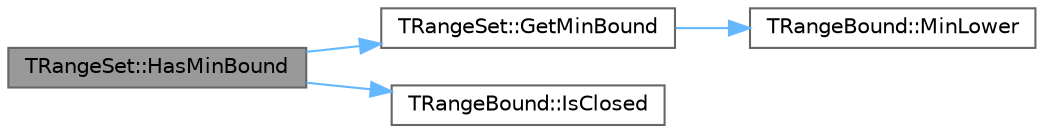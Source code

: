 digraph "TRangeSet::HasMinBound"
{
 // INTERACTIVE_SVG=YES
 // LATEX_PDF_SIZE
  bgcolor="transparent";
  edge [fontname=Helvetica,fontsize=10,labelfontname=Helvetica,labelfontsize=10];
  node [fontname=Helvetica,fontsize=10,shape=box,height=0.2,width=0.4];
  rankdir="LR";
  Node1 [id="Node000001",label="TRangeSet::HasMinBound",height=0.2,width=0.4,color="gray40", fillcolor="grey60", style="filled", fontcolor="black",tooltip="Checks whether the range has a lowest bound."];
  Node1 -> Node2 [id="edge1_Node000001_Node000002",color="steelblue1",style="solid",tooltip=" "];
  Node2 [id="Node000002",label="TRangeSet::GetMinBound",height=0.2,width=0.4,color="grey40", fillcolor="white", style="filled",URL="$df/df2/classTRangeSet.html#a39bc5ca248463ed09ac6cecad8a08509",tooltip="Gets the range set's lowest bound."];
  Node2 -> Node3 [id="edge2_Node000002_Node000003",color="steelblue1",style="solid",tooltip=" "];
  Node3 [id="Node000003",label="TRangeBound::MinLower",height=0.2,width=0.4,color="grey40", fillcolor="white", style="filled",URL="$dc/d71/classTRangeBound.html#a1ecb60800c30deb1d4e93d3ec7d93775",tooltip="Returns the lesser of two lower bounds."];
  Node1 -> Node4 [id="edge3_Node000001_Node000004",color="steelblue1",style="solid",tooltip=" "];
  Node4 [id="Node000004",label="TRangeBound::IsClosed",height=0.2,width=0.4,color="grey40", fillcolor="white", style="filled",URL="$dc/d71/classTRangeBound.html#a590dae94ff11392c28de8eadc31828b6",tooltip="Checks whether the bound is closed."];
}
